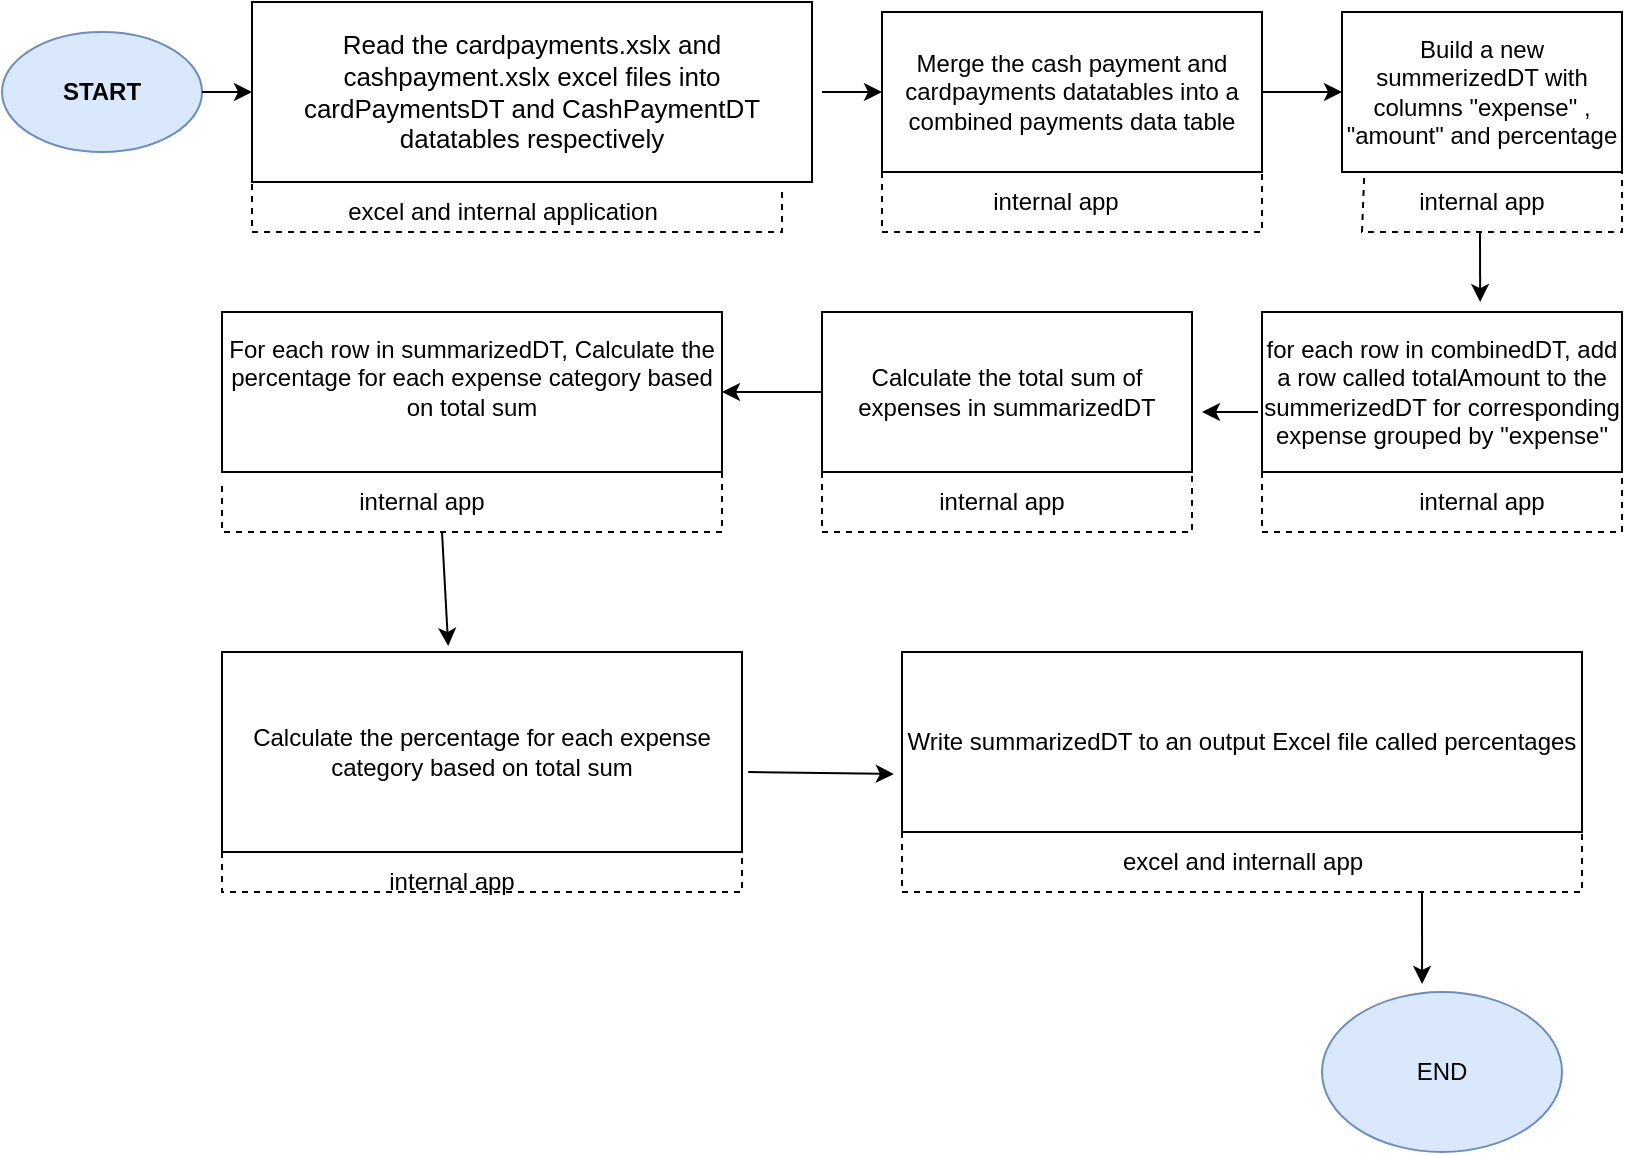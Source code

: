 <mxfile version="21.6.2" type="device">
  <diagram name="Page-1" id="81OYs7Oa1kcVZe6Lnoz_">
    <mxGraphModel dx="880" dy="470" grid="1" gridSize="10" guides="1" tooltips="1" connect="1" arrows="1" fold="1" page="1" pageScale="1" pageWidth="850" pageHeight="1100" math="0" shadow="0">
      <root>
        <mxCell id="0" />
        <mxCell id="1" parent="0" />
        <mxCell id="HyjH0d2A6tbmo8P2zEGz-1" value="&lt;b&gt;START&lt;/b&gt;" style="ellipse;whiteSpace=wrap;html=1;fillColor=#dae8fc;strokeColor=#6c8ebf;" vertex="1" parent="1">
          <mxGeometry x="20" y="70" width="100" height="60" as="geometry" />
        </mxCell>
        <mxCell id="HyjH0d2A6tbmo8P2zEGz-2" value="&lt;font style=&quot;font-size: 13px;&quot;&gt;Read the cardpayments.xslx and cashpayment.xslx excel files into cardPaymentsDT and CashPaymentDT datatables respectively&lt;/font&gt;" style="rounded=0;whiteSpace=wrap;html=1;" vertex="1" parent="1">
          <mxGeometry x="145" y="55" width="280" height="90" as="geometry" />
        </mxCell>
        <mxCell id="HyjH0d2A6tbmo8P2zEGz-3" value="Merge the cash payment and cardpayments datatables into a combined payments data table" style="rounded=0;whiteSpace=wrap;html=1;" vertex="1" parent="1">
          <mxGeometry x="460" y="60" width="190" height="80" as="geometry" />
        </mxCell>
        <mxCell id="HyjH0d2A6tbmo8P2zEGz-4" value="excel and internal application" style="text;html=1;align=center;verticalAlign=middle;resizable=0;points=[];autosize=1;strokeColor=none;fillColor=none;" vertex="1" parent="1">
          <mxGeometry x="180" y="145" width="180" height="30" as="geometry" />
        </mxCell>
        <mxCell id="HyjH0d2A6tbmo8P2zEGz-5" value="Build a new summerizedDT with columns &quot;expense&quot; , &quot;amount&quot; and percentage" style="rounded=0;whiteSpace=wrap;html=1;" vertex="1" parent="1">
          <mxGeometry x="690" y="60" width="140" height="80" as="geometry" />
        </mxCell>
        <mxCell id="HyjH0d2A6tbmo8P2zEGz-6" value="for each row in combinedDT, add a row called totalAmount to the summerizedDT for corresponding expense grouped by &quot;expense&quot;" style="rounded=0;whiteSpace=wrap;html=1;" vertex="1" parent="1">
          <mxGeometry x="650" y="210" width="180" height="80" as="geometry" />
        </mxCell>
        <mxCell id="HyjH0d2A6tbmo8P2zEGz-7" value="Calculate the total sum of expenses in summarizedDT" style="rounded=0;whiteSpace=wrap;html=1;" vertex="1" parent="1">
          <mxGeometry x="430" y="210" width="185" height="80" as="geometry" />
        </mxCell>
        <mxCell id="HyjH0d2A6tbmo8P2zEGz-8" value="For each row in summarizedDT, Calculate the percentage for each expense category based on total sum&lt;br/&gt;&lt;br/&gt;" style="rounded=0;whiteSpace=wrap;html=1;" vertex="1" parent="1">
          <mxGeometry x="130" y="210" width="250" height="80" as="geometry" />
        </mxCell>
        <mxCell id="HyjH0d2A6tbmo8P2zEGz-9" value="Calculate the percentage for each expense category based on total sum" style="rounded=0;whiteSpace=wrap;html=1;" vertex="1" parent="1">
          <mxGeometry x="130" y="380" width="260" height="100" as="geometry" />
        </mxCell>
        <mxCell id="HyjH0d2A6tbmo8P2zEGz-10" value="Write summarizedDT to an output Excel file called percentages" style="rounded=0;whiteSpace=wrap;html=1;" vertex="1" parent="1">
          <mxGeometry x="470" y="380" width="340" height="90" as="geometry" />
        </mxCell>
        <mxCell id="HyjH0d2A6tbmo8P2zEGz-12" value="END" style="ellipse;whiteSpace=wrap;html=1;fillColor=#dae8fc;strokeColor=#6c8ebf;" vertex="1" parent="1">
          <mxGeometry x="680" y="550" width="120" height="80" as="geometry" />
        </mxCell>
        <mxCell id="HyjH0d2A6tbmo8P2zEGz-13" value="excel and internall app" style="text;html=1;align=center;verticalAlign=middle;resizable=0;points=[];autosize=1;strokeColor=none;fillColor=none;" vertex="1" parent="1">
          <mxGeometry x="570" y="470" width="140" height="30" as="geometry" />
        </mxCell>
        <mxCell id="HyjH0d2A6tbmo8P2zEGz-14" value="internal app" style="text;html=1;strokeColor=none;fillColor=none;align=center;verticalAlign=middle;whiteSpace=wrap;rounded=0;" vertex="1" parent="1">
          <mxGeometry x="200" y="480" width="90" height="30" as="geometry" />
        </mxCell>
        <mxCell id="HyjH0d2A6tbmo8P2zEGz-15" value="internal app" style="text;html=1;strokeColor=none;fillColor=none;align=center;verticalAlign=middle;whiteSpace=wrap;rounded=0;" vertex="1" parent="1">
          <mxGeometry x="705" y="290" width="110" height="30" as="geometry" />
        </mxCell>
        <mxCell id="HyjH0d2A6tbmo8P2zEGz-16" value="internal app" style="text;html=1;strokeColor=none;fillColor=none;align=center;verticalAlign=middle;whiteSpace=wrap;rounded=0;" vertex="1" parent="1">
          <mxGeometry x="480" y="290" width="80" height="30" as="geometry" />
        </mxCell>
        <mxCell id="HyjH0d2A6tbmo8P2zEGz-17" value="internal app" style="text;html=1;strokeColor=none;fillColor=none;align=center;verticalAlign=middle;whiteSpace=wrap;rounded=0;" vertex="1" parent="1">
          <mxGeometry x="190" y="290" width="80" height="30" as="geometry" />
        </mxCell>
        <mxCell id="HyjH0d2A6tbmo8P2zEGz-18" value="internal app" style="text;html=1;strokeColor=none;fillColor=none;align=center;verticalAlign=middle;whiteSpace=wrap;rounded=0;" vertex="1" parent="1">
          <mxGeometry x="492.5" y="140" width="107.5" height="30" as="geometry" />
        </mxCell>
        <mxCell id="HyjH0d2A6tbmo8P2zEGz-19" value="internal app" style="text;html=1;strokeColor=none;fillColor=none;align=center;verticalAlign=middle;whiteSpace=wrap;rounded=0;" vertex="1" parent="1">
          <mxGeometry x="720" y="140" width="80" height="30" as="geometry" />
        </mxCell>
        <mxCell id="HyjH0d2A6tbmo8P2zEGz-20" value="" style="endArrow=none;dashed=1;html=1;rounded=0;entryX=0;entryY=1;entryDx=0;entryDy=0;" edge="1" parent="1" target="HyjH0d2A6tbmo8P2zEGz-2">
          <mxGeometry width="50" height="50" relative="1" as="geometry">
            <mxPoint x="410" y="150" as="sourcePoint" />
            <mxPoint x="440" y="230" as="targetPoint" />
            <Array as="points">
              <mxPoint x="410" y="170" />
              <mxPoint x="145" y="170" />
            </Array>
          </mxGeometry>
        </mxCell>
        <mxCell id="HyjH0d2A6tbmo8P2zEGz-21" value="" style="endArrow=none;dashed=1;html=1;rounded=0;entryX=1;entryY=1;entryDx=0;entryDy=0;exitX=0;exitY=1;exitDx=0;exitDy=0;" edge="1" parent="1" source="HyjH0d2A6tbmo8P2zEGz-3" target="HyjH0d2A6tbmo8P2zEGz-3">
          <mxGeometry width="50" height="50" relative="1" as="geometry">
            <mxPoint x="450" y="160" as="sourcePoint" />
            <mxPoint x="440" y="230" as="targetPoint" />
            <Array as="points">
              <mxPoint x="460" y="170" />
              <mxPoint x="650" y="170" />
            </Array>
          </mxGeometry>
        </mxCell>
        <mxCell id="HyjH0d2A6tbmo8P2zEGz-23" value="" style="endArrow=none;dashed=1;html=1;rounded=0;entryX=1;entryY=1;entryDx=0;entryDy=0;exitX=0;exitY=1;exitDx=0;exitDy=0;" edge="1" parent="1" source="HyjH0d2A6tbmo8P2zEGz-7" target="HyjH0d2A6tbmo8P2zEGz-7">
          <mxGeometry width="50" height="50" relative="1" as="geometry">
            <mxPoint x="390" y="280" as="sourcePoint" />
            <mxPoint x="440" y="230" as="targetPoint" />
            <Array as="points">
              <mxPoint x="430" y="320" />
              <mxPoint x="615" y="320" />
            </Array>
          </mxGeometry>
        </mxCell>
        <mxCell id="HyjH0d2A6tbmo8P2zEGz-24" value="" style="endArrow=none;dashed=1;html=1;rounded=0;exitX=1;exitY=1;exitDx=0;exitDy=0;entryX=0;entryY=1.088;entryDx=0;entryDy=0;entryPerimeter=0;" edge="1" parent="1" source="HyjH0d2A6tbmo8P2zEGz-8" target="HyjH0d2A6tbmo8P2zEGz-8">
          <mxGeometry width="50" height="50" relative="1" as="geometry">
            <mxPoint x="390" y="280" as="sourcePoint" />
            <mxPoint x="440" y="230" as="targetPoint" />
            <Array as="points">
              <mxPoint x="380" y="320" />
              <mxPoint x="130" y="320" />
            </Array>
          </mxGeometry>
        </mxCell>
        <mxCell id="HyjH0d2A6tbmo8P2zEGz-25" value="" style="endArrow=none;dashed=1;html=1;rounded=0;entryX=1;entryY=1;entryDx=0;entryDy=0;exitX=0;exitY=1;exitDx=0;exitDy=0;" edge="1" parent="1" source="HyjH0d2A6tbmo8P2zEGz-6" target="HyjH0d2A6tbmo8P2zEGz-6">
          <mxGeometry width="50" height="50" relative="1" as="geometry">
            <mxPoint x="390" y="280" as="sourcePoint" />
            <mxPoint x="440" y="230" as="targetPoint" />
            <Array as="points">
              <mxPoint x="650" y="320" />
              <mxPoint x="830" y="320" />
            </Array>
          </mxGeometry>
        </mxCell>
        <mxCell id="HyjH0d2A6tbmo8P2zEGz-27" value="" style="endArrow=none;dashed=1;html=1;rounded=0;entryX=1;entryY=1;entryDx=0;entryDy=0;exitX=0;exitY=1;exitDx=0;exitDy=0;" edge="1" parent="1" source="HyjH0d2A6tbmo8P2zEGz-10" target="HyjH0d2A6tbmo8P2zEGz-10">
          <mxGeometry width="50" height="50" relative="1" as="geometry">
            <mxPoint x="390" y="530" as="sourcePoint" />
            <mxPoint x="440" y="480" as="targetPoint" />
            <Array as="points">
              <mxPoint x="470" y="500" />
              <mxPoint x="810" y="500" />
            </Array>
          </mxGeometry>
        </mxCell>
        <mxCell id="HyjH0d2A6tbmo8P2zEGz-28" value="" style="endArrow=none;dashed=1;html=1;rounded=0;entryX=1;entryY=1;entryDx=0;entryDy=0;exitX=0;exitY=1;exitDx=0;exitDy=0;" edge="1" parent="1" source="HyjH0d2A6tbmo8P2zEGz-9" target="HyjH0d2A6tbmo8P2zEGz-9">
          <mxGeometry width="50" height="50" relative="1" as="geometry">
            <mxPoint x="210" y="610" as="sourcePoint" />
            <mxPoint x="440" y="480" as="targetPoint" />
            <Array as="points">
              <mxPoint x="130" y="500" />
              <mxPoint x="390" y="500" />
            </Array>
          </mxGeometry>
        </mxCell>
        <mxCell id="HyjH0d2A6tbmo8P2zEGz-29" value="" style="endArrow=classic;html=1;rounded=0;entryX=0.417;entryY=-0.05;entryDx=0;entryDy=0;entryPerimeter=0;" edge="1" parent="1" target="HyjH0d2A6tbmo8P2zEGz-12">
          <mxGeometry width="50" height="50" relative="1" as="geometry">
            <mxPoint x="730" y="500" as="sourcePoint" />
            <mxPoint x="440" y="480" as="targetPoint" />
          </mxGeometry>
        </mxCell>
        <mxCell id="HyjH0d2A6tbmo8P2zEGz-31" value="" style="endArrow=classic;html=1;rounded=0;entryX=0.435;entryY=-0.03;entryDx=0;entryDy=0;entryPerimeter=0;" edge="1" parent="1" target="HyjH0d2A6tbmo8P2zEGz-9">
          <mxGeometry width="50" height="50" relative="1" as="geometry">
            <mxPoint x="240" y="320" as="sourcePoint" />
            <mxPoint x="440" y="480" as="targetPoint" />
          </mxGeometry>
        </mxCell>
        <mxCell id="HyjH0d2A6tbmo8P2zEGz-32" value="" style="endArrow=classic;html=1;rounded=0;entryX=0;entryY=0.5;entryDx=0;entryDy=0;" edge="1" parent="1" target="HyjH0d2A6tbmo8P2zEGz-3">
          <mxGeometry width="50" height="50" relative="1" as="geometry">
            <mxPoint x="430" y="100" as="sourcePoint" />
            <mxPoint x="440" y="270" as="targetPoint" />
          </mxGeometry>
        </mxCell>
        <mxCell id="HyjH0d2A6tbmo8P2zEGz-33" value="" style="endArrow=classic;html=1;rounded=0;entryX=0;entryY=0.5;entryDx=0;entryDy=0;exitX=1;exitY=0.5;exitDx=0;exitDy=0;" edge="1" parent="1" source="HyjH0d2A6tbmo8P2zEGz-3" target="HyjH0d2A6tbmo8P2zEGz-5">
          <mxGeometry width="50" height="50" relative="1" as="geometry">
            <mxPoint x="390" y="320" as="sourcePoint" />
            <mxPoint x="440" y="270" as="targetPoint" />
          </mxGeometry>
        </mxCell>
        <mxCell id="HyjH0d2A6tbmo8P2zEGz-34" value="" style="endArrow=classic;html=1;rounded=0;entryX=0;entryY=0.5;entryDx=0;entryDy=0;exitX=1;exitY=0.5;exitDx=0;exitDy=0;" edge="1" parent="1" source="HyjH0d2A6tbmo8P2zEGz-1" target="HyjH0d2A6tbmo8P2zEGz-2">
          <mxGeometry width="50" height="50" relative="1" as="geometry">
            <mxPoint x="390" y="320" as="sourcePoint" />
            <mxPoint x="440" y="270" as="targetPoint" />
          </mxGeometry>
        </mxCell>
        <mxCell id="HyjH0d2A6tbmo8P2zEGz-35" value="" style="endArrow=classic;html=1;rounded=0;exitX=-0.011;exitY=0.625;exitDx=0;exitDy=0;exitPerimeter=0;" edge="1" parent="1" source="HyjH0d2A6tbmo8P2zEGz-6">
          <mxGeometry width="50" height="50" relative="1" as="geometry">
            <mxPoint x="390" y="320" as="sourcePoint" />
            <mxPoint x="620" y="260" as="targetPoint" />
          </mxGeometry>
        </mxCell>
        <mxCell id="HyjH0d2A6tbmo8P2zEGz-36" value="" style="endArrow=classic;html=1;rounded=0;entryX=1;entryY=0.5;entryDx=0;entryDy=0;exitX=0;exitY=0.5;exitDx=0;exitDy=0;" edge="1" parent="1" source="HyjH0d2A6tbmo8P2zEGz-7" target="HyjH0d2A6tbmo8P2zEGz-8">
          <mxGeometry width="50" height="50" relative="1" as="geometry">
            <mxPoint x="390" y="320" as="sourcePoint" />
            <mxPoint x="440" y="270" as="targetPoint" />
          </mxGeometry>
        </mxCell>
        <mxCell id="HyjH0d2A6tbmo8P2zEGz-37" value="" style="endArrow=none;dashed=1;html=1;rounded=0;entryX=1;entryY=1;entryDx=0;entryDy=0;exitX=0.079;exitY=1.038;exitDx=0;exitDy=0;exitPerimeter=0;" edge="1" parent="1" source="HyjH0d2A6tbmo8P2zEGz-5" target="HyjH0d2A6tbmo8P2zEGz-5">
          <mxGeometry width="50" height="50" relative="1" as="geometry">
            <mxPoint x="390" y="320" as="sourcePoint" />
            <mxPoint x="440" y="270" as="targetPoint" />
            <Array as="points">
              <mxPoint x="700" y="170" />
              <mxPoint x="830" y="170" />
            </Array>
          </mxGeometry>
        </mxCell>
        <mxCell id="HyjH0d2A6tbmo8P2zEGz-38" value="" style="endArrow=classic;html=1;rounded=0;entryX=0.606;entryY=-0.062;entryDx=0;entryDy=0;entryPerimeter=0;" edge="1" parent="1" target="HyjH0d2A6tbmo8P2zEGz-6">
          <mxGeometry width="50" height="50" relative="1" as="geometry">
            <mxPoint x="759" y="170" as="sourcePoint" />
            <mxPoint x="440" y="270" as="targetPoint" />
          </mxGeometry>
        </mxCell>
        <mxCell id="HyjH0d2A6tbmo8P2zEGz-39" value="" style="endArrow=classic;html=1;rounded=0;entryX=-0.012;entryY=0.678;entryDx=0;entryDy=0;entryPerimeter=0;exitX=1.012;exitY=0.6;exitDx=0;exitDy=0;exitPerimeter=0;" edge="1" parent="1" source="HyjH0d2A6tbmo8P2zEGz-9" target="HyjH0d2A6tbmo8P2zEGz-10">
          <mxGeometry width="50" height="50" relative="1" as="geometry">
            <mxPoint x="390" y="450" as="sourcePoint" />
            <mxPoint x="440" y="400" as="targetPoint" />
          </mxGeometry>
        </mxCell>
      </root>
    </mxGraphModel>
  </diagram>
</mxfile>
